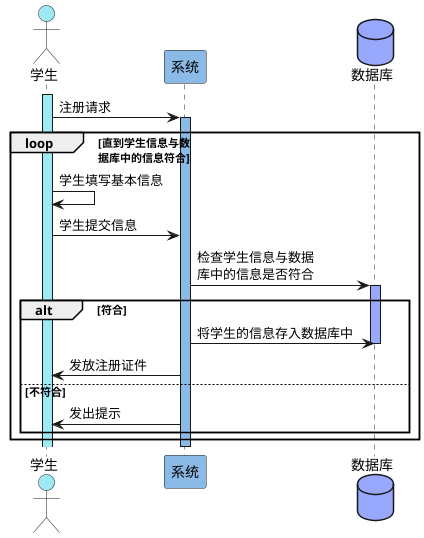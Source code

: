 @startuml
'https://plantuml.com/sequence-diagram
actor       学生 #9FE9F5
participant 系统 #8CBAE6
database    数据库 #98A9FD

activate 学生 #9FE9F5
学生 -> 系统 :注册请求
activate 系统 #8CBAE6
loop 直到学生信息与数\n据库中的信息符合
学生 -> 学生 :学生填写基本信息
学生 -> 系统 :学生提交信息
系统 -> 数据库:检查学生信息与数据\n库中的信息是否符合
activate 数据库 #98A9FD
alt 符合
系统 -> 数据库: 将学生的信息存入数据库中
deactivate 数据库
系统 -> 学生: 发放注册证件

else 不符合
系统 -> 学生: 发出提示

end
end
deactivate 系统







@enduml